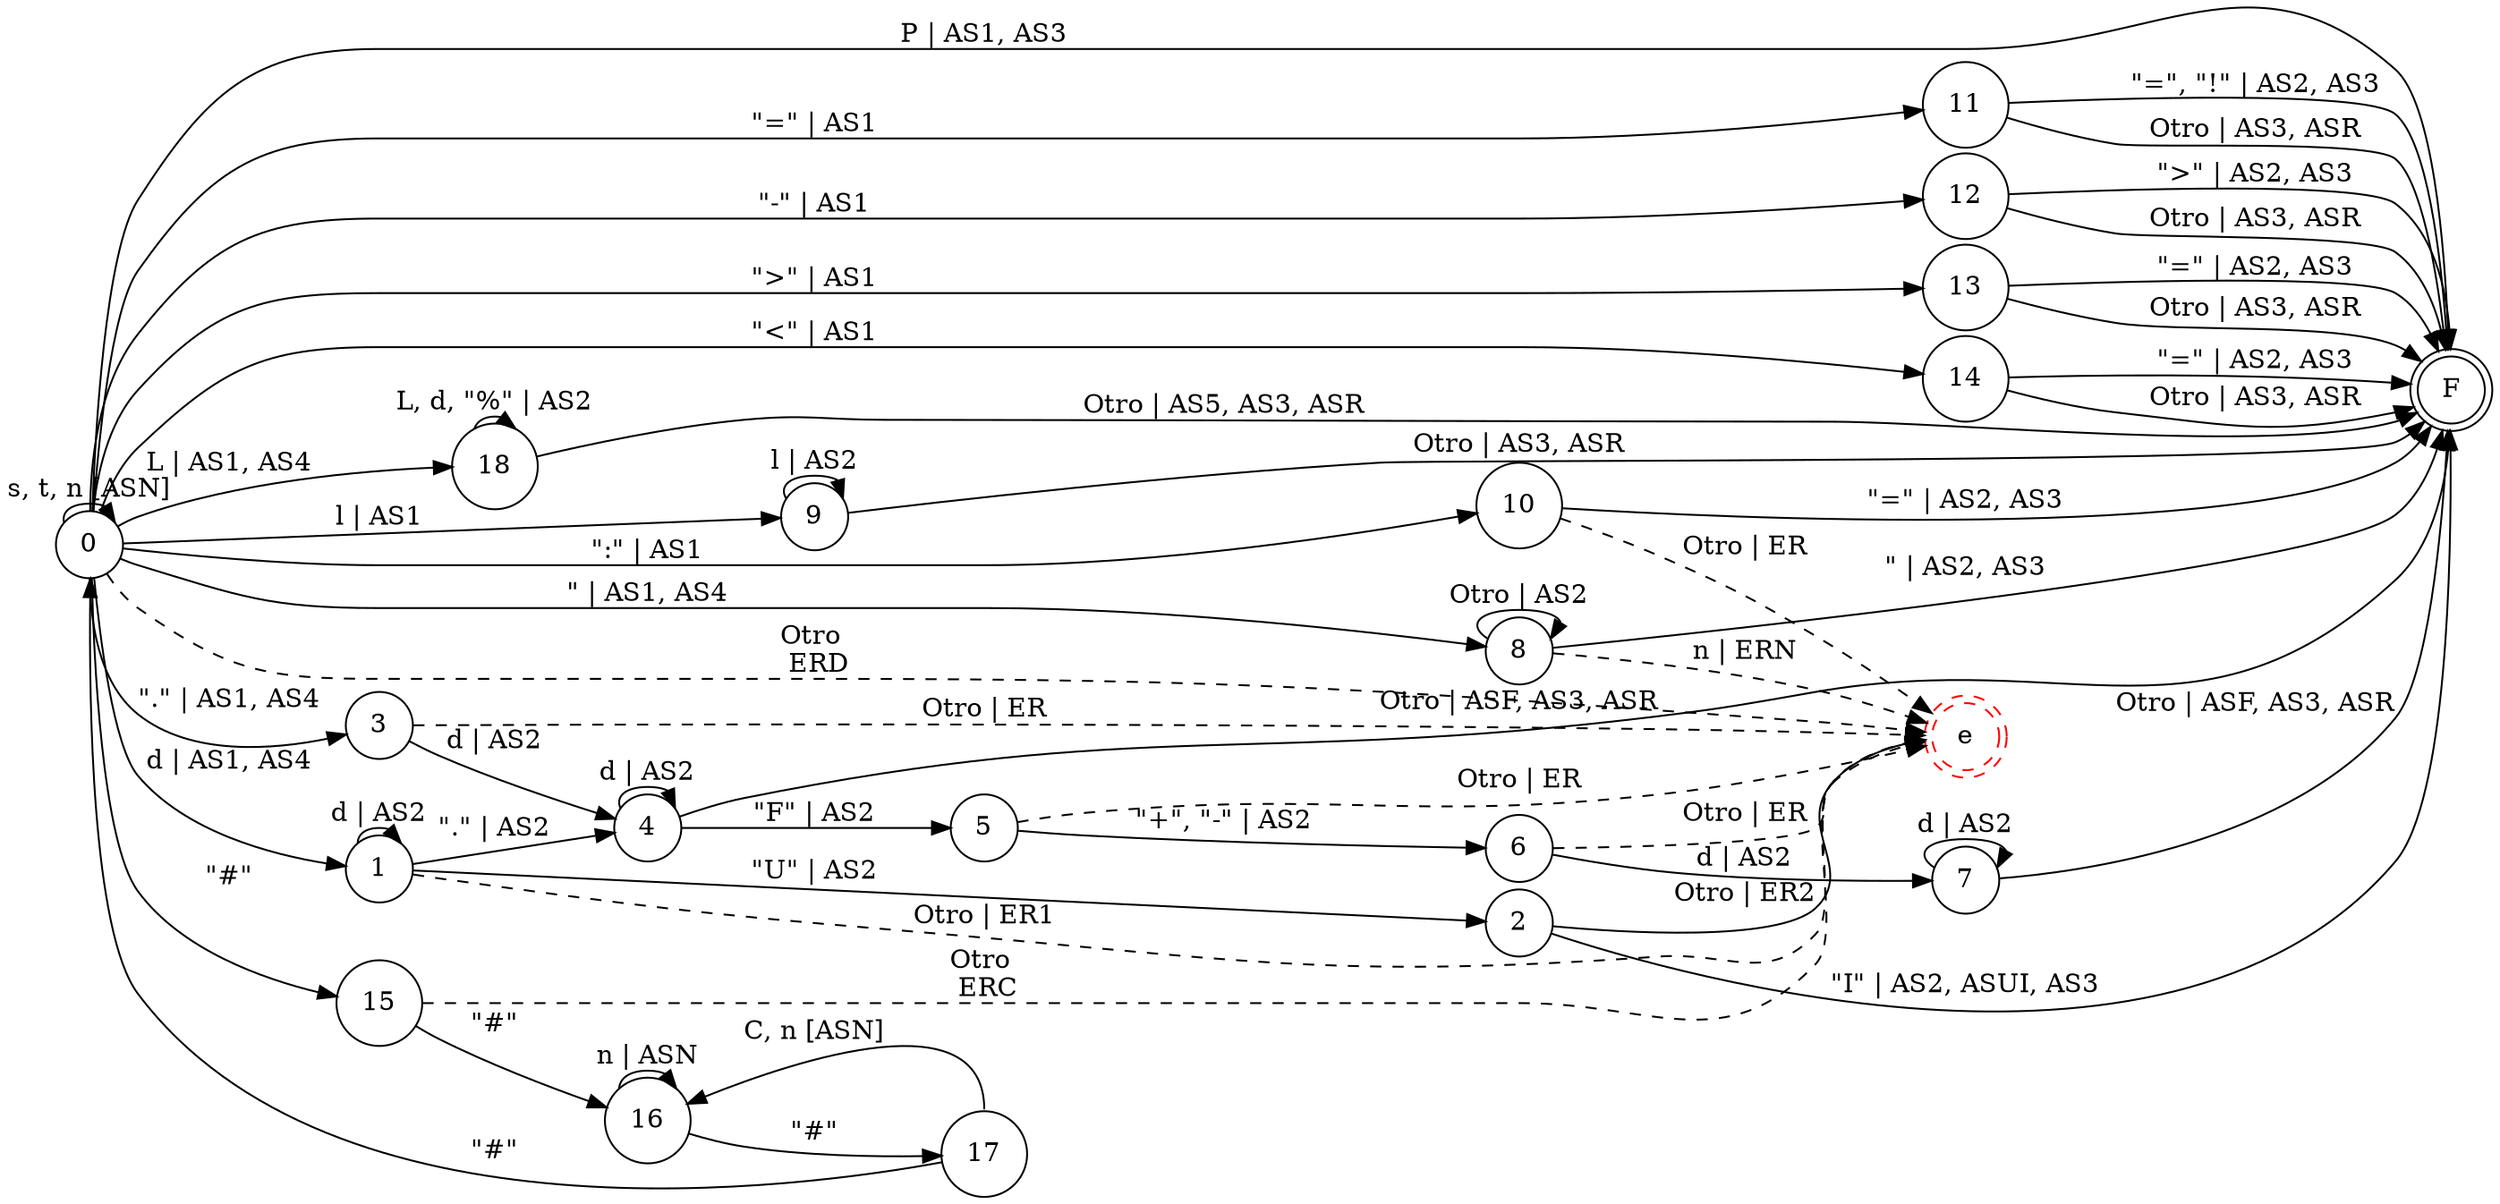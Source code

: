 digraph DFA {
    // Layout.
    rankdir = LR;
    splines = true;
    overlap = false;
    nodesep = 0.05;
    ranksep = 0.1;
    // Estados normales.
    node [shape = circle;];
    // Estado de aceptación.
    F [shape = doublecircle;];
    // Estado de error.
    e [shape = doublecircle;style = dashed;color = red;];
    
    0 -> 0 [label = "s, t, n [ASN]";];
    0 -> 10 [label = "\":\" | AS1";];
    0 -> 11 [label = "\"=\" | AS1";];
    0 -> 12 [label = "\"-\" | AS1";];
    0 -> 13 [label = "\">\" | AS1";];
    0 -> 14 [label = "\"<\" | AS1";];
    0 -> 15 [label = "\"#\"";];
    0 -> 18 [label = "L | AS1, AS4";];
    0 -> 1 [label = "d | AS1, AS4";];
    0 -> 3 [label = "\".\" | AS1, AS4";];
    0 -> 8 [label = "\" | AS1, AS4";];
    0 -> 9 [label = "l | AS1";];
    0 -> e [label = "Otro \n ERD"; style = dashed;];
    0 -> F [label = "P | AS1, AS3";];
    1 -> 1 [label = "d | AS2";];
    1 -> 2 [label = "\"U\" | AS2";];
    1 -> 4 [label = "\".\" | AS2";];
    1 -> e [label = "Otro | ER1"; style = dashed;];
    2 -> e [label = "Otro | ER2";];
    2 -> F [label = "\"I\" | AS2, ASUI, AS3";];
    3 -> 4 [label = "d | AS2";];
    3 -> e [label = "Otro | ER"; style = dashed;];
    4 -> 4 [label = "d | AS2";];
    4 -> 5 [label = "\"F\" | AS2";];
    4 -> F [label = "Otro | ASF, AS3, ASR";];
    5 -> 6 [label = "\"+\", \"-\" | AS2";];
    5 -> e [label = "Otro | ER"; style = dashed;];
    6 -> 7 [label = "d | AS2";];
    6 -> e [label = "Otro | ER"; style = dashed;];
    7 -> 7 [label = "d | AS2";];
    7 -> F [label = "Otro | ASF, AS3, ASR";];
    8 -> 8 [label = "Otro | AS2";];
    8 -> e [label = "n | ERN"; style = dashed;];
    8 -> F [label = "\" | AS2, AS3";];
    9 -> 9 [label = "l | AS2";];
    9 -> F [label = "Otro | AS3, ASR";];
    10 -> e [label = "Otro | ER"; style = dashed;];
    10 -> F [label = "\"=\" | AS2, AS3";];
    11 -> F [label = "\"=\", \"!\" | AS2, AS3";];
    11 -> F [label = "Otro | AS3, ASR";];
    12 -> F [label = "\">\" | AS2, AS3";];
    12 -> F [label = "Otro | AS3, ASR";];
    13 -> F [label = "\"=\" | AS2, AS3";];
    13 -> F [label = "Otro | AS3, ASR";];
    14 -> F [label = "\"=\" | AS2, AS3";];
    14 -> F [label = "Otro | AS3, ASR";];
    15 -> 16 [label = "\"#\"";];
    15 -> e [label = "Otro \n ERC"; style = dashed;];
    16 -> 16 [label = "n | ASN";];
    16 -> 17 [label = "\"#\"";];
    17 -> 0 [label = "\"#\"";];
    17 -> 16 [label = "C, n [ASN]"; tailport = n;];
    18 -> 18 [label = "L, d, \"%\" | AS2";];
    18 -> F [label = "Otro | AS5, AS3, ASR";];
}